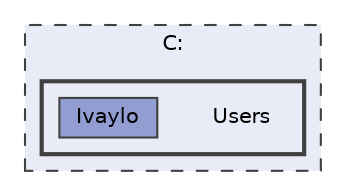 digraph "Users"
{
 // LATEX_PDF_SIZE
  bgcolor="transparent";
  edge [fontname=Helvetica,fontsize=10,labelfontname=Helvetica,labelfontsize=10];
  node [fontname=Helvetica,fontsize=10,shape=box,height=0.2,width=0.4];
  compound=true
  subgraph clusterdir_e6bb53534ac0e427887cf7a94c0c004e {
    graph [ bgcolor="#e9ebf6", pencolor="grey25", label="C:", fontname=Helvetica,fontsize=10 style="filled,dashed", URL="dir_e6bb53534ac0e427887cf7a94c0c004e.html",tooltip=""]
  subgraph clusterdir_8ceffd4ee35c3518d4e8bdc7e638efe8 {
    graph [ bgcolor="#e9ebf6", pencolor="grey25", label="", fontname=Helvetica,fontsize=10 style="filled,bold", URL="dir_8ceffd4ee35c3518d4e8bdc7e638efe8.html",tooltip=""]
    dir_8ceffd4ee35c3518d4e8bdc7e638efe8 [shape=plaintext, label="Users"];
  dir_900a396ad774d62acee695f5dcd0433f [label="Ivaylo", fillcolor="#929ed1", color="grey25", style="filled", URL="dir_900a396ad774d62acee695f5dcd0433f.html",tooltip=""];
  }
  }
}
